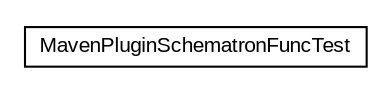 #!/usr/local/bin/dot
#
# Class diagram 
# Generated by UMLGraph version 5.1 (http://www.umlgraph.org/)
#

digraph G {
	edge [fontname="arial",fontsize=10,labelfontname="arial",labelfontsize=10];
	node [fontname="arial",fontsize=10,shape=plaintext];
	nodesep=0.25;
	ranksep=0.5;
	// com.helger.maven.schematron.MavenPluginSchematronFuncTest
	c823 [label=<<table title="com.helger.maven.schematron.MavenPluginSchematronFuncTest" border="0" cellborder="1" cellspacing="0" cellpadding="2" port="p" href="./MavenPluginSchematronFuncTest.html">
		<tr><td><table border="0" cellspacing="0" cellpadding="1">
<tr><td align="center" balign="center"> MavenPluginSchematronFuncTest </td></tr>
		</table></td></tr>
		</table>>, fontname="arial", fontcolor="black", fontsize=10.0];
}

